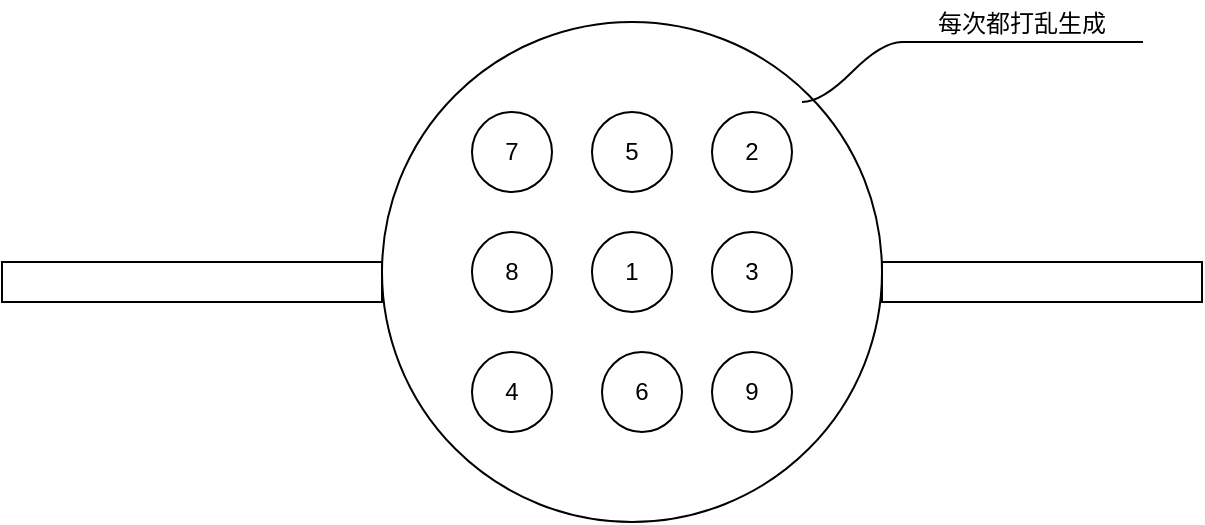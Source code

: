 <mxfile version="15.3.7" type="github" pages="4">
  <diagram id="xKQcsoYSkwLZ2shHraXC" name="第 1 页">
    <mxGraphModel dx="1426" dy="684" grid="1" gridSize="10" guides="1" tooltips="1" connect="1" arrows="1" fold="1" page="1" pageScale="1" pageWidth="600" pageHeight="400" math="0" shadow="0">
      <root>
        <mxCell id="0" />
        <mxCell id="1" parent="0" />
        <mxCell id="dWWnSljMcthPzOE1nn3G-1" value="" style="ellipse;whiteSpace=wrap;html=1;aspect=fixed;" vertex="1" parent="1">
          <mxGeometry x="190" y="70" width="250" height="250" as="geometry" />
        </mxCell>
        <mxCell id="dWWnSljMcthPzOE1nn3G-2" value="" style="rounded=0;whiteSpace=wrap;html=1;" vertex="1" parent="1">
          <mxGeometry x="440" y="190" width="160" height="20" as="geometry" />
        </mxCell>
        <mxCell id="dWWnSljMcthPzOE1nn3G-3" value="" style="rounded=0;whiteSpace=wrap;html=1;" vertex="1" parent="1">
          <mxGeometry y="190" width="190" height="20" as="geometry" />
        </mxCell>
        <mxCell id="dWWnSljMcthPzOE1nn3G-4" value="7" style="ellipse;whiteSpace=wrap;html=1;aspect=fixed;" vertex="1" parent="1">
          <mxGeometry x="235" y="115" width="40" height="40" as="geometry" />
        </mxCell>
        <mxCell id="dWWnSljMcthPzOE1nn3G-5" value="5" style="ellipse;whiteSpace=wrap;html=1;aspect=fixed;" vertex="1" parent="1">
          <mxGeometry x="295" y="115" width="40" height="40" as="geometry" />
        </mxCell>
        <mxCell id="dWWnSljMcthPzOE1nn3G-6" value="2" style="ellipse;whiteSpace=wrap;html=1;aspect=fixed;" vertex="1" parent="1">
          <mxGeometry x="355" y="115" width="40" height="40" as="geometry" />
        </mxCell>
        <mxCell id="dWWnSljMcthPzOE1nn3G-7" value="8" style="ellipse;whiteSpace=wrap;html=1;aspect=fixed;" vertex="1" parent="1">
          <mxGeometry x="235" y="175" width="40" height="40" as="geometry" />
        </mxCell>
        <mxCell id="dWWnSljMcthPzOE1nn3G-8" value="1" style="ellipse;whiteSpace=wrap;html=1;aspect=fixed;" vertex="1" parent="1">
          <mxGeometry x="295" y="175" width="40" height="40" as="geometry" />
        </mxCell>
        <mxCell id="dWWnSljMcthPzOE1nn3G-9" value="3" style="ellipse;whiteSpace=wrap;html=1;aspect=fixed;" vertex="1" parent="1">
          <mxGeometry x="355" y="175" width="40" height="40" as="geometry" />
        </mxCell>
        <mxCell id="dWWnSljMcthPzOE1nn3G-10" value="4" style="ellipse;whiteSpace=wrap;html=1;aspect=fixed;" vertex="1" parent="1">
          <mxGeometry x="235" y="235" width="40" height="40" as="geometry" />
        </mxCell>
        <mxCell id="dWWnSljMcthPzOE1nn3G-11" value="6" style="ellipse;whiteSpace=wrap;html=1;aspect=fixed;" vertex="1" parent="1">
          <mxGeometry x="300" y="235" width="40" height="40" as="geometry" />
        </mxCell>
        <mxCell id="dWWnSljMcthPzOE1nn3G-12" value="9" style="ellipse;whiteSpace=wrap;html=1;aspect=fixed;" vertex="1" parent="1">
          <mxGeometry x="355" y="235" width="40" height="40" as="geometry" />
        </mxCell>
        <mxCell id="dWWnSljMcthPzOE1nn3G-15" value="每次都打乱生成" style="whiteSpace=wrap;html=1;shape=partialRectangle;top=0;left=0;bottom=1;right=0;points=[[0,1],[1,1]];fillColor=none;align=center;verticalAlign=bottom;routingCenterY=0.5;snapToPoint=1;recursiveResize=0;autosize=1;treeFolding=1;treeMoving=1;newEdgeStyle={&quot;edgeStyle&quot;:&quot;entityRelationEdgeStyle&quot;,&quot;startArrow&quot;:&quot;none&quot;,&quot;endArrow&quot;:&quot;none&quot;,&quot;segment&quot;:10,&quot;curved&quot;:1};" vertex="1" parent="1">
          <mxGeometry x="450" y="60" width="120" height="20" as="geometry" />
        </mxCell>
        <mxCell id="dWWnSljMcthPzOE1nn3G-16" value="" style="edgeStyle=entityRelationEdgeStyle;startArrow=none;endArrow=none;segment=10;curved=1;" edge="1" target="dWWnSljMcthPzOE1nn3G-15" parent="1">
          <mxGeometry relative="1" as="geometry">
            <mxPoint x="400" y="110" as="sourcePoint" />
          </mxGeometry>
        </mxCell>
      </root>
    </mxGraphModel>
  </diagram>
  <diagram id="Uxhlks-pvICxBCiTPhrM" name="第 2 页">
    <mxGraphModel dx="1426" dy="1184" grid="1" gridSize="10" guides="1" tooltips="1" connect="1" arrows="1" fold="1" page="1" pageScale="1" pageWidth="600" pageHeight="500" math="0" shadow="0">
      <root>
        <mxCell id="lNwvdB6MIyduSpW761Ay-0" />
        <mxCell id="lNwvdB6MIyduSpW761Ay-1" parent="lNwvdB6MIyduSpW761Ay-0" />
        <mxCell id="lNwvdB6MIyduSpW761Ay-3" value="" style="html=1;verticalLabelPosition=bottom;labelBackgroundColor=#ffffff;verticalAlign=top;shadow=0;dashed=0;strokeWidth=1;shape=mxgraph.ios7.misc.iphone;strokeColor=#c0c0c0;" vertex="1" parent="lNwvdB6MIyduSpW761Ay-1">
          <mxGeometry x="160" y="-470" width="260" height="430" as="geometry" />
        </mxCell>
        <mxCell id="lNwvdB6MIyduSpW761Ay-4" value="" style="ellipse;whiteSpace=wrap;html=1;aspect=fixed;fillColor=#647687;strokeColor=#314354;fontColor=#ffffff;" vertex="1" parent="lNwvdB6MIyduSpW761Ay-1">
          <mxGeometry x="195" y="-360" width="50" height="50" as="geometry" />
        </mxCell>
        <mxCell id="lNwvdB6MIyduSpW761Ay-5" value="" style="ellipse;whiteSpace=wrap;html=1;aspect=fixed;fillColor=#647687;strokeColor=#314354;fontColor=#ffffff;" vertex="1" parent="lNwvdB6MIyduSpW761Ay-1">
          <mxGeometry x="265" y="-360" width="50" height="50" as="geometry" />
        </mxCell>
        <mxCell id="lNwvdB6MIyduSpW761Ay-6" value="" style="ellipse;whiteSpace=wrap;html=1;aspect=fixed;fillColor=#647687;strokeColor=#314354;fontColor=#ffffff;" vertex="1" parent="lNwvdB6MIyduSpW761Ay-1">
          <mxGeometry x="335" y="-360" width="50" height="50" as="geometry" />
        </mxCell>
        <mxCell id="lNwvdB6MIyduSpW761Ay-7" value="" style="ellipse;whiteSpace=wrap;html=1;aspect=fixed;fillColor=#647687;strokeColor=#314354;fontColor=#ffffff;" vertex="1" parent="lNwvdB6MIyduSpW761Ay-1">
          <mxGeometry x="195" y="-290" width="50" height="50" as="geometry" />
        </mxCell>
        <mxCell id="lNwvdB6MIyduSpW761Ay-8" value="" style="ellipse;whiteSpace=wrap;html=1;aspect=fixed;fillColor=#647687;strokeColor=#314354;fontColor=#ffffff;" vertex="1" parent="lNwvdB6MIyduSpW761Ay-1">
          <mxGeometry x="265" y="-290" width="50" height="50" as="geometry" />
        </mxCell>
        <mxCell id="lNwvdB6MIyduSpW761Ay-9" value="" style="ellipse;whiteSpace=wrap;html=1;aspect=fixed;fillColor=#647687;strokeColor=#314354;fontColor=#ffffff;" vertex="1" parent="lNwvdB6MIyduSpW761Ay-1">
          <mxGeometry x="335" y="-290" width="50" height="50" as="geometry" />
        </mxCell>
        <mxCell id="lNwvdB6MIyduSpW761Ay-10" value="" style="ellipse;whiteSpace=wrap;html=1;aspect=fixed;fillColor=#647687;strokeColor=#314354;fontColor=#ffffff;" vertex="1" parent="lNwvdB6MIyduSpW761Ay-1">
          <mxGeometry x="195" y="-220" width="50" height="50" as="geometry" />
        </mxCell>
        <mxCell id="lNwvdB6MIyduSpW761Ay-11" value="" style="ellipse;whiteSpace=wrap;html=1;aspect=fixed;fillColor=#647687;strokeColor=#314354;fontColor=#ffffff;" vertex="1" parent="lNwvdB6MIyduSpW761Ay-1">
          <mxGeometry x="265" y="-220" width="50" height="50" as="geometry" />
        </mxCell>
        <mxCell id="lNwvdB6MIyduSpW761Ay-12" value="" style="ellipse;whiteSpace=wrap;html=1;aspect=fixed;fillColor=#647687;strokeColor=#314354;fontColor=#ffffff;" vertex="1" parent="lNwvdB6MIyduSpW761Ay-1">
          <mxGeometry x="335" y="-220" width="50" height="50" as="geometry" />
        </mxCell>
        <mxCell id="lNwvdB6MIyduSpW761Ay-17" value="暗格，不显示真实的数字" style="whiteSpace=wrap;html=1;shape=partialRectangle;top=0;left=0;bottom=1;right=0;points=[[0,1],[1,1]];fillColor=none;align=center;verticalAlign=bottom;routingCenterY=0.5;snapToPoint=1;recursiveResize=0;autosize=1;treeFolding=1;treeMoving=1;newEdgeStyle={&quot;edgeStyle&quot;:&quot;entityRelationEdgeStyle&quot;,&quot;startArrow&quot;:&quot;none&quot;,&quot;endArrow&quot;:&quot;none&quot;,&quot;segment&quot;:10,&quot;curved&quot;:1};" vertex="1" parent="lNwvdB6MIyduSpW761Ay-1">
          <mxGeometry x="430" y="-430" width="160" height="20" as="geometry" />
        </mxCell>
        <mxCell id="lNwvdB6MIyduSpW761Ay-18" value="" style="edgeStyle=entityRelationEdgeStyle;startArrow=none;endArrow=none;segment=10;curved=1;entryX=0.106;entryY=1.2;entryDx=0;entryDy=0;entryPerimeter=0;" edge="1" target="lNwvdB6MIyduSpW761Ay-17" parent="lNwvdB6MIyduSpW761Ay-1" source="lNwvdB6MIyduSpW761Ay-3">
          <mxGeometry relative="1" as="geometry">
            <mxPoint x="420" y="-390" as="sourcePoint" />
          </mxGeometry>
        </mxCell>
      </root>
    </mxGraphModel>
  </diagram>
  <diagram id="xQgk8bs1fKOCMzIVSr-Y" name="第 3 页">
    <mxGraphModel dx="1426" dy="684" grid="1" gridSize="10" guides="1" tooltips="1" connect="1" arrows="1" fold="1" page="1" pageScale="1" pageWidth="500" pageHeight="700" math="0" shadow="0">
      <root>
        <mxCell id="IEeMm_Mg5K9bquaaoVPW-0" />
        <mxCell id="IEeMm_Mg5K9bquaaoVPW-1" parent="IEeMm_Mg5K9bquaaoVPW-0" />
        <mxCell id="IEeMm_Mg5K9bquaaoVPW-5" value="" style="edgeStyle=orthogonalEdgeStyle;rounded=0;orthogonalLoop=1;jettySize=auto;html=1;" edge="1" parent="IEeMm_Mg5K9bquaaoVPW-1" source="IEeMm_Mg5K9bquaaoVPW-2">
          <mxGeometry relative="1" as="geometry">
            <mxPoint x="230" y="260" as="targetPoint" />
          </mxGeometry>
        </mxCell>
        <mxCell id="IEeMm_Mg5K9bquaaoVPW-2" value="待解锁状态" style="strokeWidth=2;html=1;shape=mxgraph.flowchart.start_2;whiteSpace=wrap;" vertex="1" parent="IEeMm_Mg5K9bquaaoVPW-1">
          <mxGeometry x="180" y="120" width="100" height="100" as="geometry" />
        </mxCell>
        <mxCell id="IEeMm_Mg5K9bquaaoVPW-3" value="预设置了密码串" style="strokeWidth=2;html=1;shape=mxgraph.flowchart.stored_data;whiteSpace=wrap;" vertex="1" parent="IEeMm_Mg5K9bquaaoVPW-1">
          <mxGeometry x="180" y="30" width="100" height="60" as="geometry" />
        </mxCell>
        <mxCell id="IEeMm_Mg5K9bquaaoVPW-9" value="" style="edgeStyle=orthogonalEdgeStyle;rounded=0;orthogonalLoop=1;jettySize=auto;html=1;" edge="1" parent="IEeMm_Mg5K9bquaaoVPW-1" source="IEeMm_Mg5K9bquaaoVPW-6" target="IEeMm_Mg5K9bquaaoVPW-8">
          <mxGeometry relative="1" as="geometry" />
        </mxCell>
        <mxCell id="IEeMm_Mg5K9bquaaoVPW-11" value="" style="edgeStyle=orthogonalEdgeStyle;rounded=0;orthogonalLoop=1;jettySize=auto;html=1;" edge="1" parent="IEeMm_Mg5K9bquaaoVPW-1" source="IEeMm_Mg5K9bquaaoVPW-6" target="IEeMm_Mg5K9bquaaoVPW-10">
          <mxGeometry relative="1" as="geometry" />
        </mxCell>
        <mxCell id="IEeMm_Mg5K9bquaaoVPW-6" value="检测待解锁界面上的触摸操作" style="rounded=1;whiteSpace=wrap;html=1;absoluteArcSize=1;arcSize=14;strokeWidth=2;" vertex="1" parent="IEeMm_Mg5K9bquaaoVPW-1">
          <mxGeometry x="170" y="260" width="110" height="60" as="geometry" />
        </mxCell>
        <mxCell id="IEeMm_Mg5K9bquaaoVPW-8" value="穿戴设备生成随机9宫图" style="rounded=1;whiteSpace=wrap;html=1;absoluteArcSize=1;arcSize=14;strokeWidth=2;" vertex="1" parent="IEeMm_Mg5K9bquaaoVPW-1">
          <mxGeometry x="330" y="260" width="110" height="60" as="geometry" />
        </mxCell>
        <mxCell id="IEeMm_Mg5K9bquaaoVPW-14" value="" style="edgeStyle=orthogonalEdgeStyle;rounded=0;orthogonalLoop=1;jettySize=auto;html=1;" edge="1" parent="IEeMm_Mg5K9bquaaoVPW-1" source="IEeMm_Mg5K9bquaaoVPW-10" target="IEeMm_Mg5K9bquaaoVPW-12">
          <mxGeometry relative="1" as="geometry" />
        </mxCell>
        <mxCell id="IEeMm_Mg5K9bquaaoVPW-10" value="终端设备生成暗格9宫图" style="rounded=1;whiteSpace=wrap;html=1;absoluteArcSize=1;arcSize=14;strokeWidth=2;" vertex="1" parent="IEeMm_Mg5K9bquaaoVPW-1">
          <mxGeometry x="170" y="360" width="110" height="60" as="geometry" />
        </mxCell>
        <mxCell id="IEeMm_Mg5K9bquaaoVPW-15" value="" style="edgeStyle=orthogonalEdgeStyle;rounded=0;orthogonalLoop=1;jettySize=auto;html=1;" edge="1" parent="IEeMm_Mg5K9bquaaoVPW-1" source="IEeMm_Mg5K9bquaaoVPW-12" target="IEeMm_Mg5K9bquaaoVPW-13">
          <mxGeometry relative="1" as="geometry" />
        </mxCell>
        <mxCell id="IEeMm_Mg5K9bquaaoVPW-21" value="是" style="edgeLabel;html=1;align=center;verticalAlign=middle;resizable=0;points=[];" vertex="1" connectable="0" parent="IEeMm_Mg5K9bquaaoVPW-15">
          <mxGeometry x="-0.84" relative="1" as="geometry">
            <mxPoint as="offset" />
          </mxGeometry>
        </mxCell>
        <mxCell id="IEeMm_Mg5K9bquaaoVPW-18" value="" style="edgeStyle=orthogonalEdgeStyle;rounded=0;orthogonalLoop=1;jettySize=auto;html=1;" edge="1" parent="IEeMm_Mg5K9bquaaoVPW-1" source="IEeMm_Mg5K9bquaaoVPW-12" target="IEeMm_Mg5K9bquaaoVPW-17">
          <mxGeometry relative="1" as="geometry" />
        </mxCell>
        <mxCell id="IEeMm_Mg5K9bquaaoVPW-22" value="否" style="edgeLabel;html=1;align=center;verticalAlign=middle;resizable=0;points=[];" vertex="1" connectable="0" parent="IEeMm_Mg5K9bquaaoVPW-18">
          <mxGeometry x="0.156" relative="1" as="geometry">
            <mxPoint as="offset" />
          </mxGeometry>
        </mxCell>
        <mxCell id="IEeMm_Mg5K9bquaaoVPW-12" value="输入密码是否和预设密码一样" style="strokeWidth=2;html=1;shape=mxgraph.flowchart.decision;whiteSpace=wrap;" vertex="1" parent="IEeMm_Mg5K9bquaaoVPW-1">
          <mxGeometry x="175" y="460" width="100" height="100" as="geometry" />
        </mxCell>
        <mxCell id="IEeMm_Mg5K9bquaaoVPW-13" value="解锁终端" style="rounded=1;whiteSpace=wrap;html=1;absoluteArcSize=1;arcSize=14;strokeWidth=2;" vertex="1" parent="IEeMm_Mg5K9bquaaoVPW-1">
          <mxGeometry x="170" y="590" width="110" height="60" as="geometry" />
        </mxCell>
        <mxCell id="IEeMm_Mg5K9bquaaoVPW-20" value="" style="edgeStyle=orthogonalEdgeStyle;rounded=0;orthogonalLoop=1;jettySize=auto;html=1;" edge="1" parent="IEeMm_Mg5K9bquaaoVPW-1" source="IEeMm_Mg5K9bquaaoVPW-17" target="IEeMm_Mg5K9bquaaoVPW-19">
          <mxGeometry relative="1" as="geometry" />
        </mxCell>
        <mxCell id="IEeMm_Mg5K9bquaaoVPW-23" value="是" style="edgeLabel;html=1;align=center;verticalAlign=middle;resizable=0;points=[];" vertex="1" connectable="0" parent="IEeMm_Mg5K9bquaaoVPW-20">
          <mxGeometry x="0.4" y="1" relative="1" as="geometry">
            <mxPoint as="offset" />
          </mxGeometry>
        </mxCell>
        <mxCell id="IEeMm_Mg5K9bquaaoVPW-24" style="edgeStyle=orthogonalEdgeStyle;rounded=0;orthogonalLoop=1;jettySize=auto;html=1;entryX=0;entryY=0.5;entryDx=0;entryDy=0;" edge="1" parent="IEeMm_Mg5K9bquaaoVPW-1" source="IEeMm_Mg5K9bquaaoVPW-17" target="IEeMm_Mg5K9bquaaoVPW-6">
          <mxGeometry relative="1" as="geometry">
            <Array as="points">
              <mxPoint x="90" y="290" />
            </Array>
          </mxGeometry>
        </mxCell>
        <mxCell id="IEeMm_Mg5K9bquaaoVPW-25" value="否" style="edgeLabel;html=1;align=center;verticalAlign=middle;resizable=0;points=[];" vertex="1" connectable="0" parent="IEeMm_Mg5K9bquaaoVPW-24">
          <mxGeometry x="-0.28" relative="1" as="geometry">
            <mxPoint as="offset" />
          </mxGeometry>
        </mxCell>
        <mxCell id="IEeMm_Mg5K9bquaaoVPW-17" value="是否超过最高错误密码次" style="strokeWidth=2;html=1;shape=mxgraph.flowchart.decision;whiteSpace=wrap;" vertex="1" parent="IEeMm_Mg5K9bquaaoVPW-1">
          <mxGeometry x="40" y="460" width="100" height="100" as="geometry" />
        </mxCell>
        <mxCell id="IEeMm_Mg5K9bquaaoVPW-19" value="锁死设备" style="rounded=1;whiteSpace=wrap;html=1;absoluteArcSize=1;arcSize=14;strokeWidth=2;" vertex="1" parent="IEeMm_Mg5K9bquaaoVPW-1">
          <mxGeometry x="35" y="590" width="110" height="60" as="geometry" />
        </mxCell>
      </root>
    </mxGraphModel>
  </diagram>
  <diagram id="EAaPTQNJlZxrZAcVeiSb" name="第 4 页">
    <mxGraphModel dx="1426" dy="684" grid="1" gridSize="10" guides="1" tooltips="1" connect="1" arrows="1" fold="1" page="1" pageScale="1" pageWidth="700" pageHeight="700" math="0" shadow="0">
      <root>
        <mxCell id="rbR9Rm4O0oR3gKkyMlao-0" />
        <mxCell id="rbR9Rm4O0oR3gKkyMlao-1" parent="rbR9Rm4O0oR3gKkyMlao-0" />
        <mxCell id="rbR9Rm4O0oR3gKkyMlao-34" value="" style="rounded=0;whiteSpace=wrap;html=1;fillColor=none;" vertex="1" parent="rbR9Rm4O0oR3gKkyMlao-1">
          <mxGeometry x="20" y="10" width="390" height="580" as="geometry" />
        </mxCell>
        <mxCell id="rbR9Rm4O0oR3gKkyMlao-4" value="" style="rounded=0;whiteSpace=wrap;html=1;fillColor=none;" vertex="1" parent="rbR9Rm4O0oR3gKkyMlao-1">
          <mxGeometry x="450" y="10" width="240" height="580" as="geometry" />
        </mxCell>
        <mxCell id="rbR9Rm4O0oR3gKkyMlao-24" value="" style="edgeStyle=orthogonalEdgeStyle;rounded=0;orthogonalLoop=1;jettySize=auto;html=1;endArrow=none;endFill=0;" edge="1" parent="rbR9Rm4O0oR3gKkyMlao-1" source="rbR9Rm4O0oR3gKkyMlao-5" target="rbR9Rm4O0oR3gKkyMlao-8">
          <mxGeometry relative="1" as="geometry" />
        </mxCell>
        <mxCell id="rbR9Rm4O0oR3gKkyMlao-5" value="设置单元" style="rounded=0;whiteSpace=wrap;html=1;fillColor=none;" vertex="1" parent="rbR9Rm4O0oR3gKkyMlao-1">
          <mxGeometry x="80" y="120" width="120" height="60" as="geometry" />
        </mxCell>
        <mxCell id="rbR9Rm4O0oR3gKkyMlao-27" style="edgeStyle=orthogonalEdgeStyle;rounded=0;orthogonalLoop=1;jettySize=auto;html=1;entryX=0.5;entryY=0;entryDx=0;entryDy=0;endArrow=none;endFill=0;" edge="1" parent="rbR9Rm4O0oR3gKkyMlao-1" source="rbR9Rm4O0oR3gKkyMlao-6" target="rbR9Rm4O0oR3gKkyMlao-7">
          <mxGeometry relative="1" as="geometry" />
        </mxCell>
        <mxCell id="rbR9Rm4O0oR3gKkyMlao-42" style="edgeStyle=orthogonalEdgeStyle;rounded=0;orthogonalLoop=1;jettySize=auto;html=1;entryX=0;entryY=0.5;entryDx=0;entryDy=0;endArrow=none;endFill=0;" edge="1" parent="rbR9Rm4O0oR3gKkyMlao-1" source="rbR9Rm4O0oR3gKkyMlao-6" target="rbR9Rm4O0oR3gKkyMlao-11">
          <mxGeometry relative="1" as="geometry" />
        </mxCell>
        <mxCell id="rbR9Rm4O0oR3gKkyMlao-6" value="通信单元" style="rounded=0;whiteSpace=wrap;html=1;fillColor=none;" vertex="1" parent="rbR9Rm4O0oR3gKkyMlao-1">
          <mxGeometry x="230" y="200" width="120" height="60" as="geometry" />
        </mxCell>
        <mxCell id="rbR9Rm4O0oR3gKkyMlao-28" style="edgeStyle=orthogonalEdgeStyle;rounded=0;orthogonalLoop=1;jettySize=auto;html=1;entryX=0.5;entryY=0;entryDx=0;entryDy=0;endArrow=none;endFill=0;" edge="1" parent="rbR9Rm4O0oR3gKkyMlao-1" source="rbR9Rm4O0oR3gKkyMlao-7" target="rbR9Rm4O0oR3gKkyMlao-13">
          <mxGeometry relative="1" as="geometry" />
        </mxCell>
        <mxCell id="rbR9Rm4O0oR3gKkyMlao-7" value="绘制单元" style="rounded=0;whiteSpace=wrap;html=1;fillColor=none;" vertex="1" parent="rbR9Rm4O0oR3gKkyMlao-1">
          <mxGeometry x="230" y="280" width="120" height="60" as="geometry" />
        </mxCell>
        <mxCell id="rbR9Rm4O0oR3gKkyMlao-26" style="edgeStyle=orthogonalEdgeStyle;rounded=0;orthogonalLoop=1;jettySize=auto;html=1;entryX=0.5;entryY=0;entryDx=0;entryDy=0;endArrow=none;endFill=0;" edge="1" parent="rbR9Rm4O0oR3gKkyMlao-1" source="rbR9Rm4O0oR3gKkyMlao-8" target="rbR9Rm4O0oR3gKkyMlao-6">
          <mxGeometry relative="1" as="geometry" />
        </mxCell>
        <mxCell id="rbR9Rm4O0oR3gKkyMlao-8" value="触摸单元" style="rounded=0;whiteSpace=wrap;html=1;fillColor=none;" vertex="1" parent="rbR9Rm4O0oR3gKkyMlao-1">
          <mxGeometry x="230" y="120" width="120" height="60" as="geometry" />
        </mxCell>
        <mxCell id="rbR9Rm4O0oR3gKkyMlao-30" style="edgeStyle=orthogonalEdgeStyle;rounded=0;orthogonalLoop=1;jettySize=auto;html=1;entryX=0.5;entryY=0;entryDx=0;entryDy=0;endArrow=none;endFill=0;" edge="1" parent="rbR9Rm4O0oR3gKkyMlao-1" source="rbR9Rm4O0oR3gKkyMlao-9" target="rbR9Rm4O0oR3gKkyMlao-10">
          <mxGeometry relative="1" as="geometry" />
        </mxCell>
        <mxCell id="rbR9Rm4O0oR3gKkyMlao-32" style="edgeStyle=orthogonalEdgeStyle;rounded=0;orthogonalLoop=1;jettySize=auto;html=1;entryX=0;entryY=0.5;entryDx=0;entryDy=0;endArrow=none;endFill=0;" edge="1" parent="rbR9Rm4O0oR3gKkyMlao-1" source="rbR9Rm4O0oR3gKkyMlao-9" target="rbR9Rm4O0oR3gKkyMlao-6">
          <mxGeometry relative="1" as="geometry">
            <Array as="points">
              <mxPoint x="130" y="470" />
              <mxPoint x="130" y="230" />
            </Array>
          </mxGeometry>
        </mxCell>
        <mxCell id="rbR9Rm4O0oR3gKkyMlao-9" value="判断单元" style="rounded=0;whiteSpace=wrap;html=1;fillColor=none;" vertex="1" parent="rbR9Rm4O0oR3gKkyMlao-1">
          <mxGeometry x="230" y="440" width="120" height="60" as="geometry" />
        </mxCell>
        <mxCell id="rbR9Rm4O0oR3gKkyMlao-10" value="解锁单元" style="rounded=0;whiteSpace=wrap;html=1;fillColor=none;" vertex="1" parent="rbR9Rm4O0oR3gKkyMlao-1">
          <mxGeometry x="230" y="520" width="120" height="60" as="geometry" />
        </mxCell>
        <mxCell id="rbR9Rm4O0oR3gKkyMlao-41" style="edgeStyle=orthogonalEdgeStyle;rounded=0;orthogonalLoop=1;jettySize=auto;html=1;entryX=0.5;entryY=0;entryDx=0;entryDy=0;endArrow=none;endFill=0;" edge="1" parent="rbR9Rm4O0oR3gKkyMlao-1" source="rbR9Rm4O0oR3gKkyMlao-11" target="rbR9Rm4O0oR3gKkyMlao-12">
          <mxGeometry relative="1" as="geometry" />
        </mxCell>
        <mxCell id="rbR9Rm4O0oR3gKkyMlao-11" value="通信单元" style="rounded=0;whiteSpace=wrap;html=1;fillColor=none;" vertex="1" parent="rbR9Rm4O0oR3gKkyMlao-1">
          <mxGeometry x="470" y="200" width="120" height="60" as="geometry" />
        </mxCell>
        <mxCell id="rbR9Rm4O0oR3gKkyMlao-12" value="绘制单元" style="rounded=0;whiteSpace=wrap;html=1;fillColor=none;" vertex="1" parent="rbR9Rm4O0oR3gKkyMlao-1">
          <mxGeometry x="470" y="280" width="120" height="60" as="geometry" />
        </mxCell>
        <mxCell id="rbR9Rm4O0oR3gKkyMlao-29" style="edgeStyle=orthogonalEdgeStyle;rounded=0;orthogonalLoop=1;jettySize=auto;html=1;entryX=0.5;entryY=0;entryDx=0;entryDy=0;endArrow=none;endFill=0;" edge="1" parent="rbR9Rm4O0oR3gKkyMlao-1" source="rbR9Rm4O0oR3gKkyMlao-13" target="rbR9Rm4O0oR3gKkyMlao-9">
          <mxGeometry relative="1" as="geometry" />
        </mxCell>
        <mxCell id="rbR9Rm4O0oR3gKkyMlao-13" value="检测单元" style="rounded=0;whiteSpace=wrap;html=1;fillColor=none;" vertex="1" parent="rbR9Rm4O0oR3gKkyMlao-1">
          <mxGeometry x="230" y="360" width="120" height="60" as="geometry" />
        </mxCell>
        <mxCell id="rbR9Rm4O0oR3gKkyMlao-23" style="edgeStyle=orthogonalEdgeStyle;rounded=0;orthogonalLoop=1;jettySize=auto;html=1;exitX=0.5;exitY=1;exitDx=0;exitDy=0;endArrow=none;endFill=0;" edge="1" parent="rbR9Rm4O0oR3gKkyMlao-1" source="rbR9Rm4O0oR3gKkyMlao-8" target="rbR9Rm4O0oR3gKkyMlao-8">
          <mxGeometry relative="1" as="geometry" />
        </mxCell>
        <mxCell id="rbR9Rm4O0oR3gKkyMlao-36" value="终端系统" style="text;html=1;strokeColor=none;fillColor=none;align=center;verticalAlign=middle;whiteSpace=wrap;rounded=0;" vertex="1" parent="rbR9Rm4O0oR3gKkyMlao-1">
          <mxGeometry x="150" y="30" width="110" height="20" as="geometry" />
        </mxCell>
        <mxCell id="rbR9Rm4O0oR3gKkyMlao-39" value="穿戴系统" style="text;html=1;strokeColor=none;fillColor=none;align=center;verticalAlign=middle;whiteSpace=wrap;rounded=0;" vertex="1" parent="rbR9Rm4O0oR3gKkyMlao-1">
          <mxGeometry x="510" y="30" width="110" height="20" as="geometry" />
        </mxCell>
      </root>
    </mxGraphModel>
  </diagram>
</mxfile>
